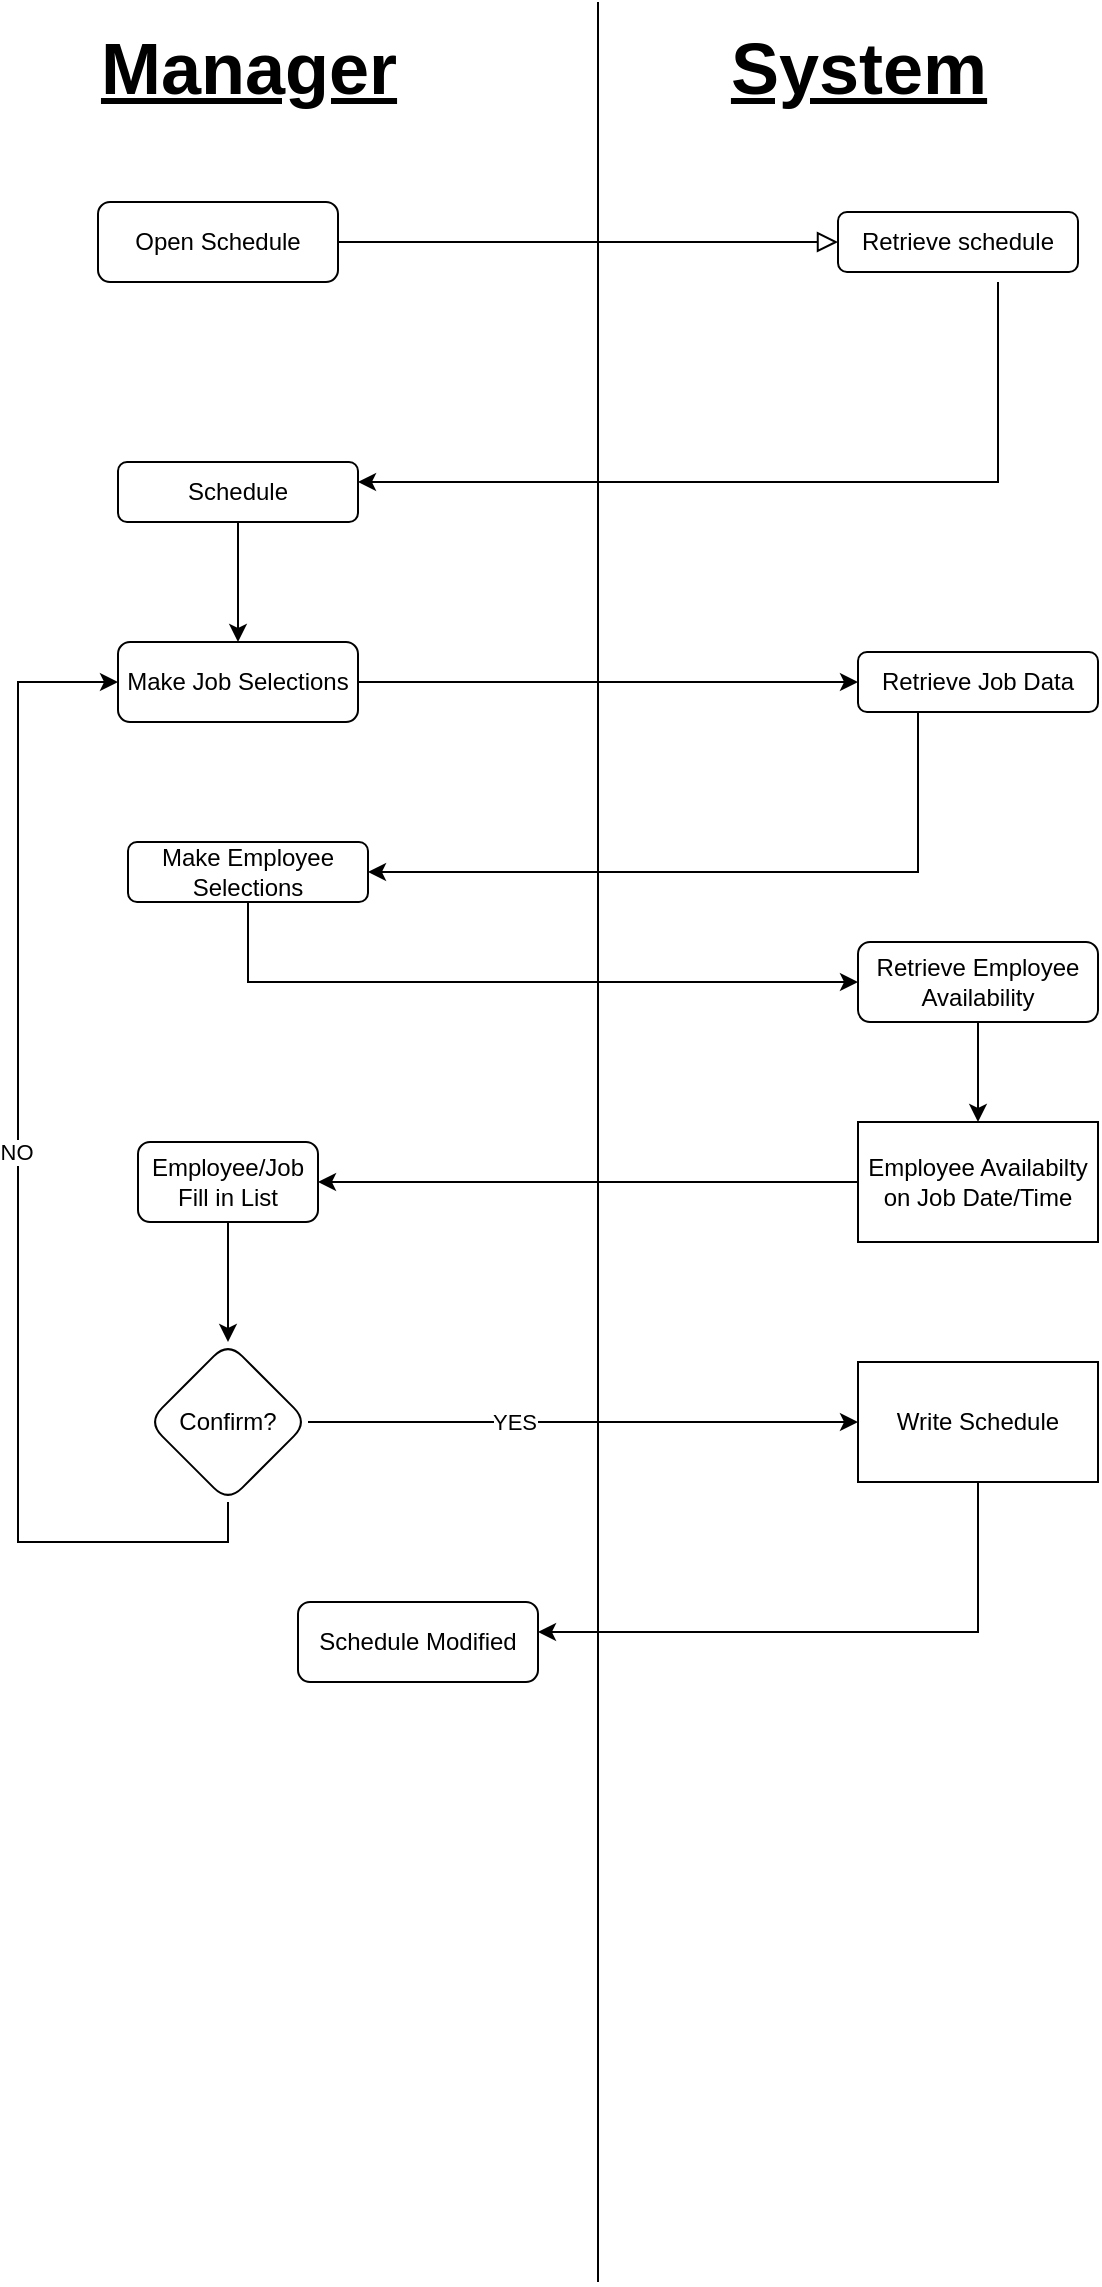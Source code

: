 <mxfile version="24.7.17">
  <diagram id="C5RBs43oDa-KdzZeNtuy" name="Page-1">
    <mxGraphModel dx="1434" dy="782" grid="1" gridSize="10" guides="1" tooltips="1" connect="1" arrows="1" fold="1" page="1" pageScale="1" pageWidth="827" pageHeight="1169" math="0" shadow="0">
      <root>
        <mxCell id="WIyWlLk6GJQsqaUBKTNV-0" />
        <mxCell id="WIyWlLk6GJQsqaUBKTNV-1" parent="WIyWlLk6GJQsqaUBKTNV-0" />
        <mxCell id="WIyWlLk6GJQsqaUBKTNV-2" value="" style="rounded=0;html=1;jettySize=auto;orthogonalLoop=1;fontSize=11;endArrow=block;endFill=0;endSize=8;strokeWidth=1;shadow=0;labelBackgroundColor=none;edgeStyle=orthogonalEdgeStyle;" parent="WIyWlLk6GJQsqaUBKTNV-1" source="WIyWlLk6GJQsqaUBKTNV-3" edge="1">
          <mxGeometry relative="1" as="geometry">
            <mxPoint x="510" y="130" as="targetPoint" />
          </mxGeometry>
        </mxCell>
        <mxCell id="WIyWlLk6GJQsqaUBKTNV-3" value="Open Schedule" style="rounded=1;whiteSpace=wrap;html=1;fontSize=12;glass=0;strokeWidth=1;shadow=0;" parent="WIyWlLk6GJQsqaUBKTNV-1" vertex="1">
          <mxGeometry x="140" y="110" width="120" height="40" as="geometry" />
        </mxCell>
        <mxCell id="gsG3Rcr3oYXjISQcP4ea-0" value="&lt;font style=&quot;font-size: 36px;&quot;&gt;&lt;b&gt;&lt;u&gt;Manager&lt;/u&gt;&lt;/b&gt;&lt;/font&gt;" style="text;html=1;align=center;verticalAlign=middle;resizable=0;points=[];autosize=1;strokeColor=none;fillColor=none;" parent="WIyWlLk6GJQsqaUBKTNV-1" vertex="1">
          <mxGeometry x="130" y="13" width="170" height="60" as="geometry" />
        </mxCell>
        <mxCell id="gsG3Rcr3oYXjISQcP4ea-1" value="&lt;font style=&quot;font-size: 36px;&quot;&gt;&lt;b&gt;&lt;u&gt;System&lt;/u&gt;&lt;/b&gt;&lt;/font&gt;" style="text;html=1;align=center;verticalAlign=middle;resizable=0;points=[];autosize=1;strokeColor=none;fillColor=none;" parent="WIyWlLk6GJQsqaUBKTNV-1" vertex="1">
          <mxGeometry x="445" y="13" width="150" height="60" as="geometry" />
        </mxCell>
        <mxCell id="gsG3Rcr3oYXjISQcP4ea-2" value="" style="endArrow=none;html=1;rounded=0;" parent="WIyWlLk6GJQsqaUBKTNV-1" edge="1">
          <mxGeometry width="50" height="50" relative="1" as="geometry">
            <mxPoint x="390" y="1150" as="sourcePoint" />
            <mxPoint x="390" y="10" as="targetPoint" />
          </mxGeometry>
        </mxCell>
        <mxCell id="gsG3Rcr3oYXjISQcP4ea-3" value="Retrieve schedule" style="rounded=1;whiteSpace=wrap;html=1;" parent="WIyWlLk6GJQsqaUBKTNV-1" vertex="1">
          <mxGeometry x="510" y="115" width="120" height="30" as="geometry" />
        </mxCell>
        <mxCell id="gsG3Rcr3oYXjISQcP4ea-4" value="" style="endArrow=classic;html=1;rounded=0;" parent="WIyWlLk6GJQsqaUBKTNV-1" edge="1">
          <mxGeometry width="50" height="50" relative="1" as="geometry">
            <mxPoint x="590" y="150" as="sourcePoint" />
            <mxPoint x="270" y="250" as="targetPoint" />
            <Array as="points">
              <mxPoint x="590" y="250" />
            </Array>
          </mxGeometry>
        </mxCell>
        <mxCell id="gsG3Rcr3oYXjISQcP4ea-7" style="edgeStyle=orthogonalEdgeStyle;rounded=0;orthogonalLoop=1;jettySize=auto;html=1;entryX=0.5;entryY=0;entryDx=0;entryDy=0;" parent="WIyWlLk6GJQsqaUBKTNV-1" source="gsG3Rcr3oYXjISQcP4ea-5" edge="1">
          <mxGeometry relative="1" as="geometry">
            <mxPoint x="210" y="330" as="targetPoint" />
          </mxGeometry>
        </mxCell>
        <mxCell id="gsG3Rcr3oYXjISQcP4ea-5" value="Schedule" style="rounded=1;whiteSpace=wrap;html=1;" parent="WIyWlLk6GJQsqaUBKTNV-1" vertex="1">
          <mxGeometry x="150" y="240" width="120" height="30" as="geometry" />
        </mxCell>
        <mxCell id="gsG3Rcr3oYXjISQcP4ea-9" style="edgeStyle=orthogonalEdgeStyle;rounded=0;orthogonalLoop=1;jettySize=auto;html=1;" parent="WIyWlLk6GJQsqaUBKTNV-1" source="gsG3Rcr3oYXjISQcP4ea-8" edge="1">
          <mxGeometry relative="1" as="geometry">
            <mxPoint x="520" y="350" as="targetPoint" />
          </mxGeometry>
        </mxCell>
        <mxCell id="gsG3Rcr3oYXjISQcP4ea-8" value="Make Job Selections" style="rounded=1;whiteSpace=wrap;html=1;" parent="WIyWlLk6GJQsqaUBKTNV-1" vertex="1">
          <mxGeometry x="150" y="330" width="120" height="40" as="geometry" />
        </mxCell>
        <mxCell id="gsG3Rcr3oYXjISQcP4ea-11" style="edgeStyle=orthogonalEdgeStyle;rounded=0;orthogonalLoop=1;jettySize=auto;html=1;" parent="WIyWlLk6GJQsqaUBKTNV-1" source="gsG3Rcr3oYXjISQcP4ea-10" target="gsG3Rcr3oYXjISQcP4ea-12" edge="1">
          <mxGeometry relative="1" as="geometry">
            <mxPoint x="270" y="460" as="targetPoint" />
            <Array as="points">
              <mxPoint x="550" y="445" />
            </Array>
          </mxGeometry>
        </mxCell>
        <mxCell id="gsG3Rcr3oYXjISQcP4ea-10" value="Retrieve Job Data" style="rounded=1;whiteSpace=wrap;html=1;" parent="WIyWlLk6GJQsqaUBKTNV-1" vertex="1">
          <mxGeometry x="520" y="335" width="120" height="30" as="geometry" />
        </mxCell>
        <mxCell id="gsG3Rcr3oYXjISQcP4ea-12" value="Make Employee Selections" style="rounded=1;whiteSpace=wrap;html=1;" parent="WIyWlLk6GJQsqaUBKTNV-1" vertex="1">
          <mxGeometry x="155" y="430" width="120" height="30" as="geometry" />
        </mxCell>
        <mxCell id="gsG3Rcr3oYXjISQcP4ea-13" value="" style="endArrow=classic;html=1;rounded=0;exitX=0.5;exitY=1;exitDx=0;exitDy=0;" parent="WIyWlLk6GJQsqaUBKTNV-1" source="gsG3Rcr3oYXjISQcP4ea-12" target="gsG3Rcr3oYXjISQcP4ea-14" edge="1">
          <mxGeometry width="50" height="50" relative="1" as="geometry">
            <mxPoint x="220" y="560" as="sourcePoint" />
            <mxPoint x="520" y="500" as="targetPoint" />
            <Array as="points">
              <mxPoint x="215" y="500" />
            </Array>
          </mxGeometry>
        </mxCell>
        <mxCell id="gsG3Rcr3oYXjISQcP4ea-16" value="" style="edgeStyle=orthogonalEdgeStyle;rounded=0;orthogonalLoop=1;jettySize=auto;html=1;entryX=0.5;entryY=0;entryDx=0;entryDy=0;" parent="WIyWlLk6GJQsqaUBKTNV-1" source="gsG3Rcr3oYXjISQcP4ea-14" target="gsG3Rcr3oYXjISQcP4ea-21" edge="1">
          <mxGeometry relative="1" as="geometry">
            <mxPoint x="580" y="562.5" as="targetPoint" />
            <Array as="points" />
          </mxGeometry>
        </mxCell>
        <mxCell id="gsG3Rcr3oYXjISQcP4ea-14" value="Retrieve Employee Availability" style="rounded=1;whiteSpace=wrap;html=1;" parent="WIyWlLk6GJQsqaUBKTNV-1" vertex="1">
          <mxGeometry x="520" y="480" width="120" height="40" as="geometry" />
        </mxCell>
        <mxCell id="gsG3Rcr3oYXjISQcP4ea-22" style="edgeStyle=orthogonalEdgeStyle;rounded=0;orthogonalLoop=1;jettySize=auto;html=1;" parent="WIyWlLk6GJQsqaUBKTNV-1" source="gsG3Rcr3oYXjISQcP4ea-21" edge="1">
          <mxGeometry relative="1" as="geometry">
            <mxPoint x="250" y="600" as="targetPoint" />
          </mxGeometry>
        </mxCell>
        <mxCell id="gsG3Rcr3oYXjISQcP4ea-21" value="Employee Availabilty on Job Date/Time" style="rounded=0;whiteSpace=wrap;html=1;" parent="WIyWlLk6GJQsqaUBKTNV-1" vertex="1">
          <mxGeometry x="520" y="570" width="120" height="60" as="geometry" />
        </mxCell>
        <mxCell id="gsG3Rcr3oYXjISQcP4ea-25" value="" style="edgeStyle=orthogonalEdgeStyle;rounded=0;orthogonalLoop=1;jettySize=auto;html=1;" parent="WIyWlLk6GJQsqaUBKTNV-1" source="gsG3Rcr3oYXjISQcP4ea-23" target="gsG3Rcr3oYXjISQcP4ea-24" edge="1">
          <mxGeometry relative="1" as="geometry" />
        </mxCell>
        <mxCell id="gsG3Rcr3oYXjISQcP4ea-23" value="Employee/Job Fill in List" style="rounded=1;whiteSpace=wrap;html=1;" parent="WIyWlLk6GJQsqaUBKTNV-1" vertex="1">
          <mxGeometry x="160" y="580" width="90" height="40" as="geometry" />
        </mxCell>
        <mxCell id="gsG3Rcr3oYXjISQcP4ea-27" value="" style="edgeStyle=orthogonalEdgeStyle;rounded=0;orthogonalLoop=1;jettySize=auto;html=1;" parent="WIyWlLk6GJQsqaUBKTNV-1" source="gsG3Rcr3oYXjISQcP4ea-24" edge="1">
          <mxGeometry relative="1" as="geometry">
            <mxPoint x="520" y="720" as="targetPoint" />
          </mxGeometry>
        </mxCell>
        <mxCell id="gsG3Rcr3oYXjISQcP4ea-28" value="YES" style="edgeLabel;html=1;align=center;verticalAlign=middle;resizable=0;points=[];" parent="gsG3Rcr3oYXjISQcP4ea-27" vertex="1" connectable="0">
          <mxGeometry x="-0.251" relative="1" as="geometry">
            <mxPoint as="offset" />
          </mxGeometry>
        </mxCell>
        <mxCell id="gsG3Rcr3oYXjISQcP4ea-34" style="edgeStyle=orthogonalEdgeStyle;rounded=0;orthogonalLoop=1;jettySize=auto;html=1;exitX=0.5;exitY=1;exitDx=0;exitDy=0;entryX=0;entryY=0.5;entryDx=0;entryDy=0;" parent="WIyWlLk6GJQsqaUBKTNV-1" source="gsG3Rcr3oYXjISQcP4ea-24" target="gsG3Rcr3oYXjISQcP4ea-8" edge="1">
          <mxGeometry relative="1" as="geometry">
            <mxPoint x="205" y="900" as="targetPoint" />
            <Array as="points">
              <mxPoint x="205" y="780" />
              <mxPoint x="100" y="780" />
              <mxPoint x="100" y="350" />
            </Array>
          </mxGeometry>
        </mxCell>
        <mxCell id="gsG3Rcr3oYXjISQcP4ea-35" value="NO" style="edgeLabel;html=1;align=center;verticalAlign=middle;resizable=0;points=[];" parent="gsG3Rcr3oYXjISQcP4ea-34" vertex="1" connectable="0">
          <mxGeometry x="0.06" y="1" relative="1" as="geometry">
            <mxPoint as="offset" />
          </mxGeometry>
        </mxCell>
        <mxCell id="gsG3Rcr3oYXjISQcP4ea-24" value="Confirm?" style="rhombus;whiteSpace=wrap;html=1;rounded=1;" parent="WIyWlLk6GJQsqaUBKTNV-1" vertex="1">
          <mxGeometry x="165" y="680" width="80" height="80" as="geometry" />
        </mxCell>
        <mxCell id="gsG3Rcr3oYXjISQcP4ea-32" style="edgeStyle=orthogonalEdgeStyle;rounded=0;orthogonalLoop=1;jettySize=auto;html=1;entryX=1;entryY=0.75;entryDx=0;entryDy=0;" parent="WIyWlLk6GJQsqaUBKTNV-1" source="gsG3Rcr3oYXjISQcP4ea-29" edge="1">
          <mxGeometry relative="1" as="geometry">
            <mxPoint x="360" y="825" as="targetPoint" />
            <Array as="points">
              <mxPoint x="580" y="825" />
            </Array>
          </mxGeometry>
        </mxCell>
        <mxCell id="gsG3Rcr3oYXjISQcP4ea-29" value="Write Schedule" style="whiteSpace=wrap;html=1;" parent="WIyWlLk6GJQsqaUBKTNV-1" vertex="1">
          <mxGeometry x="520" y="690" width="120" height="60" as="geometry" />
        </mxCell>
        <mxCell id="gsG3Rcr3oYXjISQcP4ea-33" value="Schedule Modified" style="rounded=1;whiteSpace=wrap;html=1;" parent="WIyWlLk6GJQsqaUBKTNV-1" vertex="1">
          <mxGeometry x="240" y="810" width="120" height="40" as="geometry" />
        </mxCell>
      </root>
    </mxGraphModel>
  </diagram>
</mxfile>

